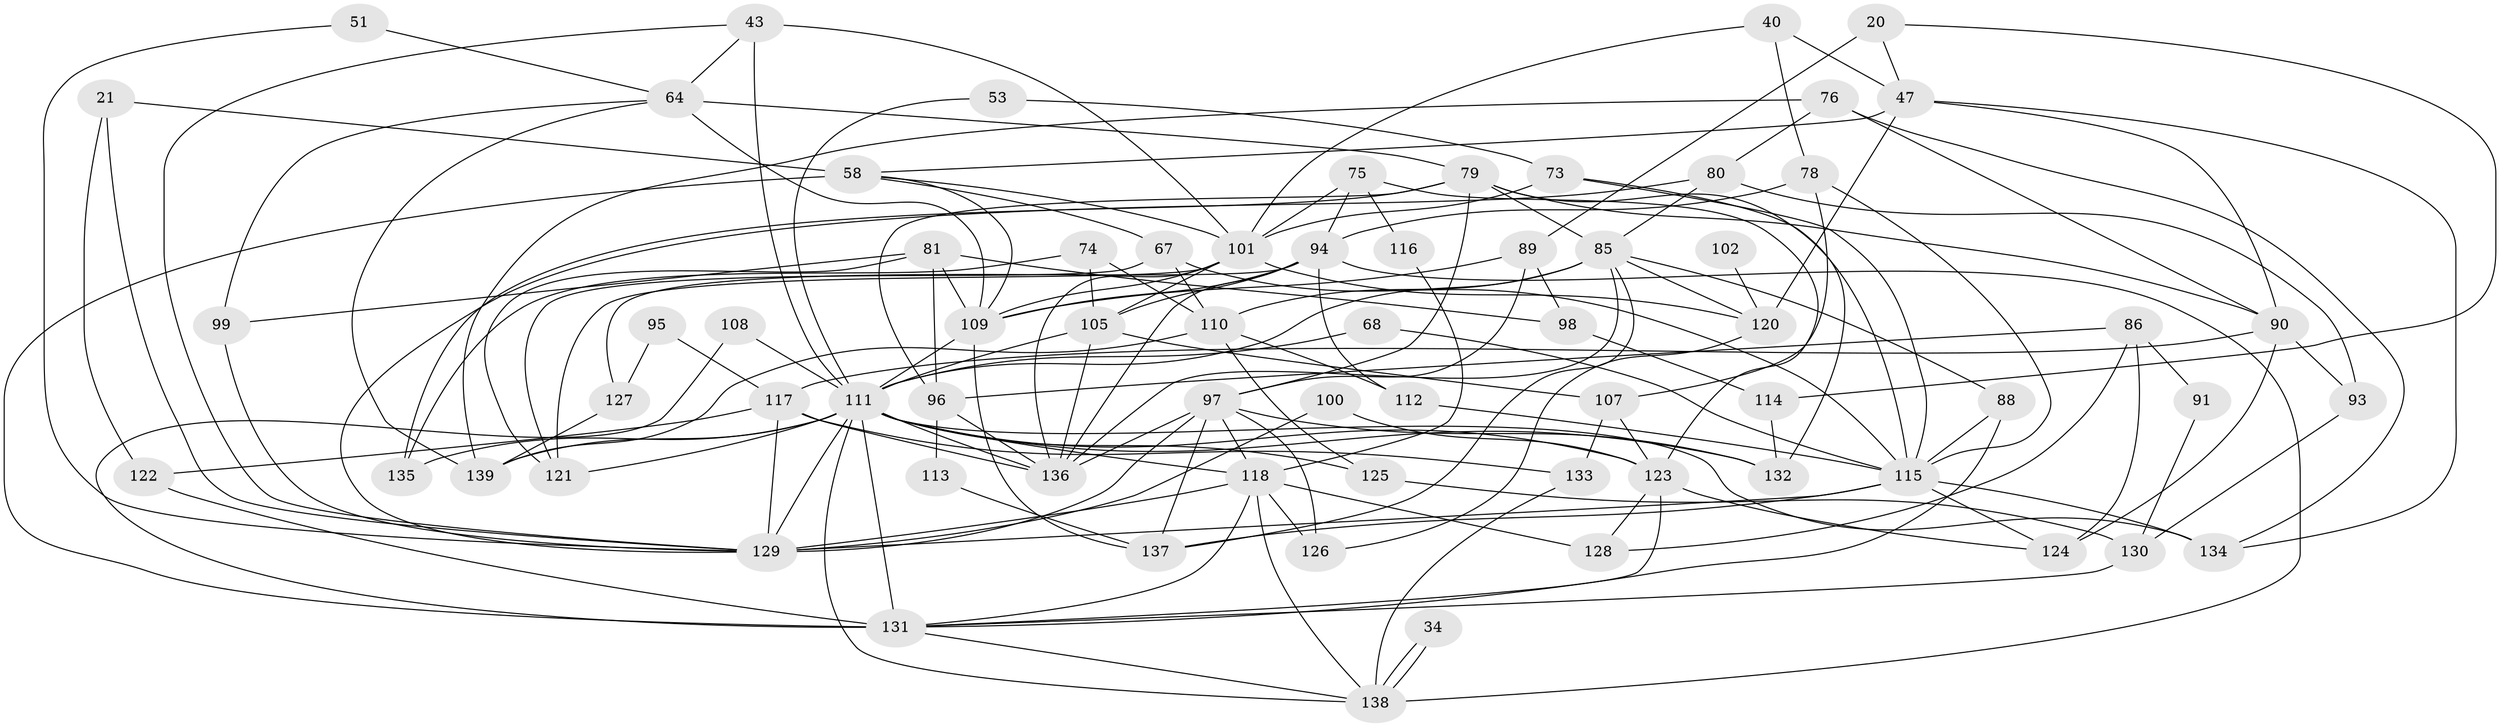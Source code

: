 // original degree distribution, {5: 0.15827338129496402, 4: 0.2949640287769784, 3: 0.2805755395683453, 6: 0.07913669064748201, 2: 0.1223021582733813, 7: 0.050359712230215826, 8: 0.014388489208633094}
// Generated by graph-tools (version 1.1) at 2025/50/03/09/25 04:50:58]
// undirected, 69 vertices, 164 edges
graph export_dot {
graph [start="1"]
  node [color=gray90,style=filled];
  20;
  21 [super="+4"];
  34;
  40;
  43 [super="+35"];
  47;
  51;
  53;
  58 [super="+50+38"];
  64;
  67;
  68;
  73;
  74 [super="+17"];
  75;
  76;
  78 [super="+3"];
  79 [super="+25+5"];
  80;
  81 [super="+56+66"];
  85 [super="+30+83"];
  86;
  88;
  89 [super="+59"];
  90 [super="+18"];
  91;
  93 [super="+57"];
  94 [super="+92+41"];
  95;
  96;
  97 [super="+69+33"];
  98;
  99;
  100;
  101 [super="+22+31"];
  102;
  105 [super="+12"];
  107;
  108;
  109 [super="+106"];
  110;
  111 [super="+42+103+65+62"];
  112 [super="+61"];
  113;
  114;
  115 [super="+70"];
  116;
  117 [super="+32+52"];
  118 [super="+13+87"];
  120 [super="+82"];
  121;
  122;
  123;
  124 [super="+84"];
  125;
  126;
  127;
  128 [super="+8"];
  129 [super="+71"];
  130;
  131 [super="+77+72"];
  132;
  133;
  134 [super="+119"];
  135 [super="+54"];
  136 [super="+28+63"];
  137;
  138 [super="+104"];
  139 [super="+29"];
  20 -- 114;
  20 -- 89 [weight=2];
  20 -- 47;
  21 -- 122;
  21 -- 129;
  21 -- 58 [weight=2];
  34 -- 138 [weight=2];
  34 -- 138;
  40 -- 101;
  40 -- 47;
  40 -- 78;
  43 -- 64 [weight=2];
  43 -- 101;
  43 -- 111 [weight=4];
  43 -- 129;
  47 -- 58;
  47 -- 120 [weight=2];
  47 -- 90;
  47 -- 134;
  51 -- 64;
  51 -- 129;
  53 -- 73;
  53 -- 111;
  58 -- 67;
  58 -- 131 [weight=3];
  58 -- 109;
  58 -- 101;
  64 -- 109;
  64 -- 79;
  64 -- 99;
  64 -- 139;
  67 -- 110;
  67 -- 121;
  67 -- 115;
  68 -- 115;
  68 -- 111;
  73 -- 132;
  73 -- 115;
  73 -- 101;
  74 -- 135;
  74 -- 105 [weight=2];
  74 -- 110;
  75 -- 123;
  75 -- 101;
  75 -- 116;
  75 -- 94;
  76 -- 90;
  76 -- 80;
  76 -- 139;
  76 -- 134;
  78 -- 94 [weight=2];
  78 -- 115 [weight=2];
  78 -- 107;
  79 -- 96;
  79 -- 135 [weight=2];
  79 -- 90;
  79 -- 85;
  79 -- 97 [weight=2];
  79 -- 115;
  80 -- 93;
  80 -- 129;
  80 -- 85;
  81 -- 121;
  81 -- 96;
  81 -- 98;
  81 -- 99;
  81 -- 109;
  85 -- 88;
  85 -- 111 [weight=5];
  85 -- 136;
  85 -- 137;
  85 -- 120;
  85 -- 110;
  86 -- 96;
  86 -- 91;
  86 -- 128;
  86 -- 124;
  88 -- 115;
  88 -- 131;
  89 -- 97;
  89 -- 98;
  89 -- 109;
  90 -- 117;
  90 -- 124 [weight=2];
  90 -- 93;
  91 -- 130;
  93 -- 130;
  94 -- 105 [weight=3];
  94 -- 112 [weight=2];
  94 -- 136;
  94 -- 138;
  94 -- 109;
  94 -- 127;
  95 -- 117;
  95 -- 127;
  96 -- 113;
  96 -- 136;
  97 -- 129 [weight=2];
  97 -- 118;
  97 -- 136;
  97 -- 126;
  97 -- 137;
  97 -- 132;
  98 -- 114;
  99 -- 129;
  100 -- 123;
  100 -- 129;
  101 -- 120;
  101 -- 105;
  101 -- 136 [weight=2];
  101 -- 121 [weight=2];
  101 -- 109;
  102 -- 120 [weight=2];
  105 -- 136;
  105 -- 107;
  105 -- 111;
  107 -- 123;
  107 -- 133;
  108 -- 131 [weight=2];
  108 -- 111 [weight=2];
  109 -- 137;
  109 -- 111;
  110 -- 112 [weight=2];
  110 -- 125;
  110 -- 139;
  111 -- 131 [weight=2];
  111 -- 135 [weight=2];
  111 -- 118 [weight=2];
  111 -- 121;
  111 -- 129 [weight=3];
  111 -- 132;
  111 -- 123 [weight=2];
  111 -- 134 [weight=2];
  111 -- 136;
  111 -- 138;
  111 -- 139;
  111 -- 125;
  112 -- 115;
  113 -- 137;
  114 -- 132;
  115 -- 134;
  115 -- 129 [weight=2];
  115 -- 137;
  115 -- 124;
  116 -- 118;
  117 -- 122;
  117 -- 129 [weight=4];
  117 -- 133;
  117 -- 136 [weight=3];
  118 -- 126;
  118 -- 128;
  118 -- 138 [weight=2];
  118 -- 129;
  118 -- 131;
  120 -- 126;
  122 -- 131;
  123 -- 131;
  123 -- 128;
  123 -- 124;
  125 -- 130;
  127 -- 139;
  130 -- 131;
  131 -- 138;
  133 -- 138;
}
